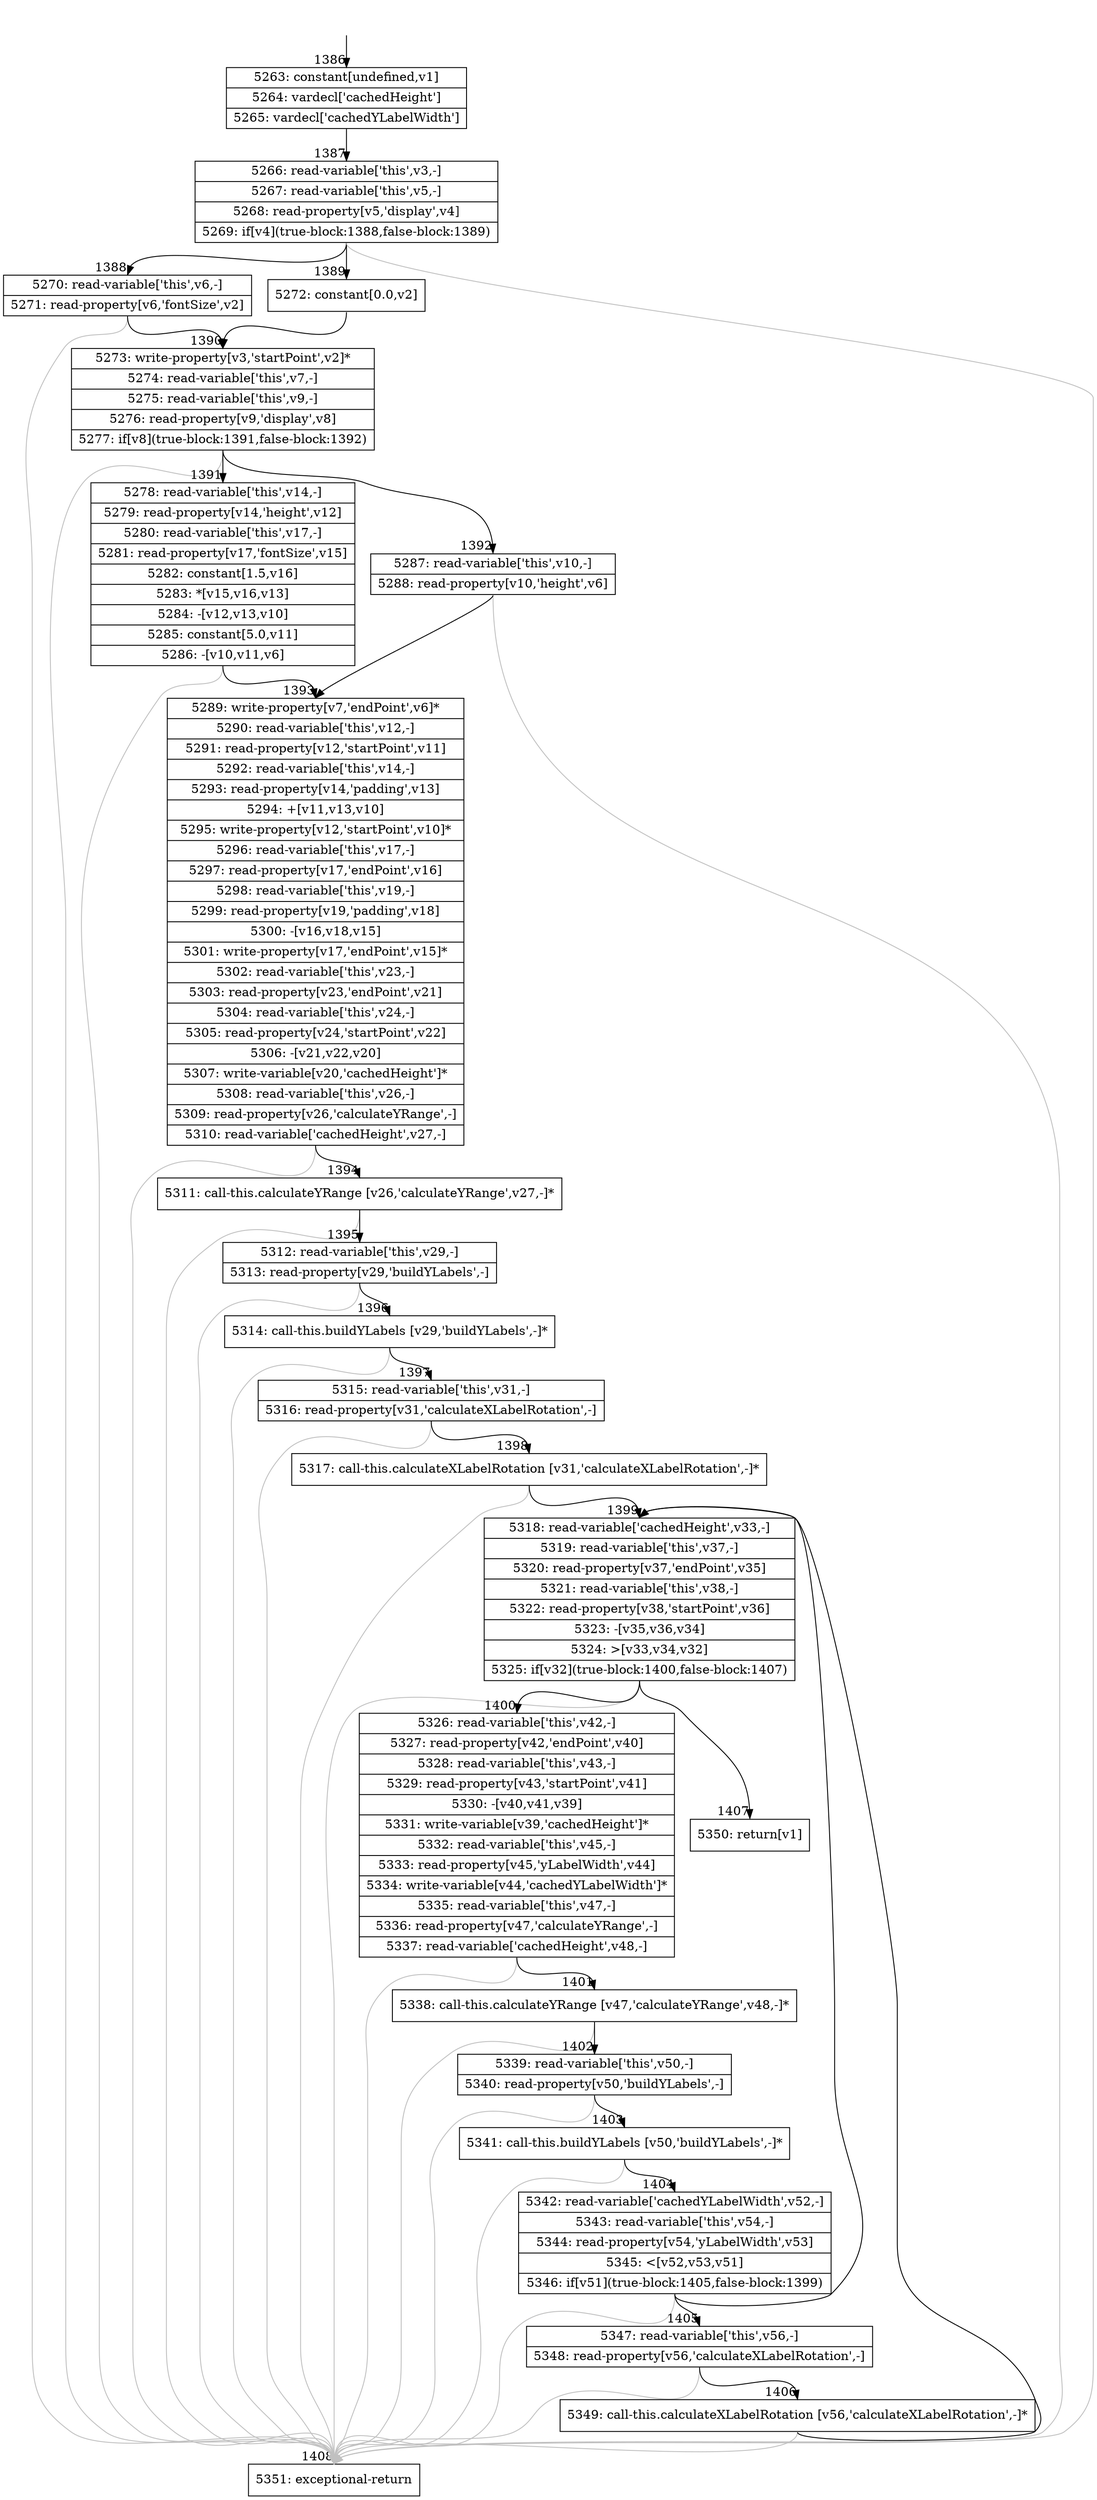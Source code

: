 digraph {
rankdir="TD"
BB_entry140[shape=none,label=""];
BB_entry140 -> BB1386 [tailport=s, headport=n, headlabel="    1386"]
BB1386 [shape=record label="{5263: constant[undefined,v1]|5264: vardecl['cachedHeight']|5265: vardecl['cachedYLabelWidth']}" ] 
BB1386 -> BB1387 [tailport=s, headport=n, headlabel="      1387"]
BB1387 [shape=record label="{5266: read-variable['this',v3,-]|5267: read-variable['this',v5,-]|5268: read-property[v5,'display',v4]|5269: if[v4](true-block:1388,false-block:1389)}" ] 
BB1387 -> BB1388 [tailport=s, headport=n, headlabel="      1388"]
BB1387 -> BB1389 [tailport=s, headport=n, headlabel="      1389"]
BB1387 -> BB1408 [tailport=s, headport=n, color=gray, headlabel="      1408"]
BB1388 [shape=record label="{5270: read-variable['this',v6,-]|5271: read-property[v6,'fontSize',v2]}" ] 
BB1388 -> BB1390 [tailport=s, headport=n, headlabel="      1390"]
BB1388 -> BB1408 [tailport=s, headport=n, color=gray]
BB1389 [shape=record label="{5272: constant[0.0,v2]}" ] 
BB1389 -> BB1390 [tailport=s, headport=n]
BB1390 [shape=record label="{5273: write-property[v3,'startPoint',v2]*|5274: read-variable['this',v7,-]|5275: read-variable['this',v9,-]|5276: read-property[v9,'display',v8]|5277: if[v8](true-block:1391,false-block:1392)}" ] 
BB1390 -> BB1391 [tailport=s, headport=n, headlabel="      1391"]
BB1390 -> BB1392 [tailport=s, headport=n, headlabel="      1392"]
BB1390 -> BB1408 [tailport=s, headport=n, color=gray]
BB1391 [shape=record label="{5278: read-variable['this',v14,-]|5279: read-property[v14,'height',v12]|5280: read-variable['this',v17,-]|5281: read-property[v17,'fontSize',v15]|5282: constant[1.5,v16]|5283: *[v15,v16,v13]|5284: -[v12,v13,v10]|5285: constant[5.0,v11]|5286: -[v10,v11,v6]}" ] 
BB1391 -> BB1393 [tailport=s, headport=n, headlabel="      1393"]
BB1391 -> BB1408 [tailport=s, headport=n, color=gray]
BB1392 [shape=record label="{5287: read-variable['this',v10,-]|5288: read-property[v10,'height',v6]}" ] 
BB1392 -> BB1393 [tailport=s, headport=n]
BB1392 -> BB1408 [tailport=s, headport=n, color=gray]
BB1393 [shape=record label="{5289: write-property[v7,'endPoint',v6]*|5290: read-variable['this',v12,-]|5291: read-property[v12,'startPoint',v11]|5292: read-variable['this',v14,-]|5293: read-property[v14,'padding',v13]|5294: +[v11,v13,v10]|5295: write-property[v12,'startPoint',v10]*|5296: read-variable['this',v17,-]|5297: read-property[v17,'endPoint',v16]|5298: read-variable['this',v19,-]|5299: read-property[v19,'padding',v18]|5300: -[v16,v18,v15]|5301: write-property[v17,'endPoint',v15]*|5302: read-variable['this',v23,-]|5303: read-property[v23,'endPoint',v21]|5304: read-variable['this',v24,-]|5305: read-property[v24,'startPoint',v22]|5306: -[v21,v22,v20]|5307: write-variable[v20,'cachedHeight']*|5308: read-variable['this',v26,-]|5309: read-property[v26,'calculateYRange',-]|5310: read-variable['cachedHeight',v27,-]}" ] 
BB1393 -> BB1394 [tailport=s, headport=n, headlabel="      1394"]
BB1393 -> BB1408 [tailport=s, headport=n, color=gray]
BB1394 [shape=record label="{5311: call-this.calculateYRange [v26,'calculateYRange',v27,-]*}" ] 
BB1394 -> BB1395 [tailport=s, headport=n, headlabel="      1395"]
BB1394 -> BB1408 [tailport=s, headport=n, color=gray]
BB1395 [shape=record label="{5312: read-variable['this',v29,-]|5313: read-property[v29,'buildYLabels',-]}" ] 
BB1395 -> BB1396 [tailport=s, headport=n, headlabel="      1396"]
BB1395 -> BB1408 [tailport=s, headport=n, color=gray]
BB1396 [shape=record label="{5314: call-this.buildYLabels [v29,'buildYLabels',-]*}" ] 
BB1396 -> BB1397 [tailport=s, headport=n, headlabel="      1397"]
BB1396 -> BB1408 [tailport=s, headport=n, color=gray]
BB1397 [shape=record label="{5315: read-variable['this',v31,-]|5316: read-property[v31,'calculateXLabelRotation',-]}" ] 
BB1397 -> BB1398 [tailport=s, headport=n, headlabel="      1398"]
BB1397 -> BB1408 [tailport=s, headport=n, color=gray]
BB1398 [shape=record label="{5317: call-this.calculateXLabelRotation [v31,'calculateXLabelRotation',-]*}" ] 
BB1398 -> BB1399 [tailport=s, headport=n, headlabel="      1399"]
BB1398 -> BB1408 [tailport=s, headport=n, color=gray]
BB1399 [shape=record label="{5318: read-variable['cachedHeight',v33,-]|5319: read-variable['this',v37,-]|5320: read-property[v37,'endPoint',v35]|5321: read-variable['this',v38,-]|5322: read-property[v38,'startPoint',v36]|5323: -[v35,v36,v34]|5324: \>[v33,v34,v32]|5325: if[v32](true-block:1400,false-block:1407)}" ] 
BB1399 -> BB1400 [tailport=s, headport=n, headlabel="      1400"]
BB1399 -> BB1407 [tailport=s, headport=n, headlabel="      1407"]
BB1399 -> BB1408 [tailport=s, headport=n, color=gray]
BB1400 [shape=record label="{5326: read-variable['this',v42,-]|5327: read-property[v42,'endPoint',v40]|5328: read-variable['this',v43,-]|5329: read-property[v43,'startPoint',v41]|5330: -[v40,v41,v39]|5331: write-variable[v39,'cachedHeight']*|5332: read-variable['this',v45,-]|5333: read-property[v45,'yLabelWidth',v44]|5334: write-variable[v44,'cachedYLabelWidth']*|5335: read-variable['this',v47,-]|5336: read-property[v47,'calculateYRange',-]|5337: read-variable['cachedHeight',v48,-]}" ] 
BB1400 -> BB1401 [tailport=s, headport=n, headlabel="      1401"]
BB1400 -> BB1408 [tailport=s, headport=n, color=gray]
BB1401 [shape=record label="{5338: call-this.calculateYRange [v47,'calculateYRange',v48,-]*}" ] 
BB1401 -> BB1402 [tailport=s, headport=n, headlabel="      1402"]
BB1401 -> BB1408 [tailport=s, headport=n, color=gray]
BB1402 [shape=record label="{5339: read-variable['this',v50,-]|5340: read-property[v50,'buildYLabels',-]}" ] 
BB1402 -> BB1403 [tailport=s, headport=n, headlabel="      1403"]
BB1402 -> BB1408 [tailport=s, headport=n, color=gray]
BB1403 [shape=record label="{5341: call-this.buildYLabels [v50,'buildYLabels',-]*}" ] 
BB1403 -> BB1404 [tailport=s, headport=n, headlabel="      1404"]
BB1403 -> BB1408 [tailport=s, headport=n, color=gray]
BB1404 [shape=record label="{5342: read-variable['cachedYLabelWidth',v52,-]|5343: read-variable['this',v54,-]|5344: read-property[v54,'yLabelWidth',v53]|5345: \<[v52,v53,v51]|5346: if[v51](true-block:1405,false-block:1399)}" ] 
BB1404 -> BB1405 [tailport=s, headport=n, headlabel="      1405"]
BB1404 -> BB1399 [tailport=s, headport=n]
BB1404 -> BB1408 [tailport=s, headport=n, color=gray]
BB1405 [shape=record label="{5347: read-variable['this',v56,-]|5348: read-property[v56,'calculateXLabelRotation',-]}" ] 
BB1405 -> BB1406 [tailport=s, headport=n, headlabel="      1406"]
BB1405 -> BB1408 [tailport=s, headport=n, color=gray]
BB1406 [shape=record label="{5349: call-this.calculateXLabelRotation [v56,'calculateXLabelRotation',-]*}" ] 
BB1406 -> BB1399 [tailport=s, headport=n]
BB1406 -> BB1408 [tailport=s, headport=n, color=gray]
BB1407 [shape=record label="{5350: return[v1]}" ] 
BB1408 [shape=record label="{5351: exceptional-return}" ] 
//#$~ 1524
}

